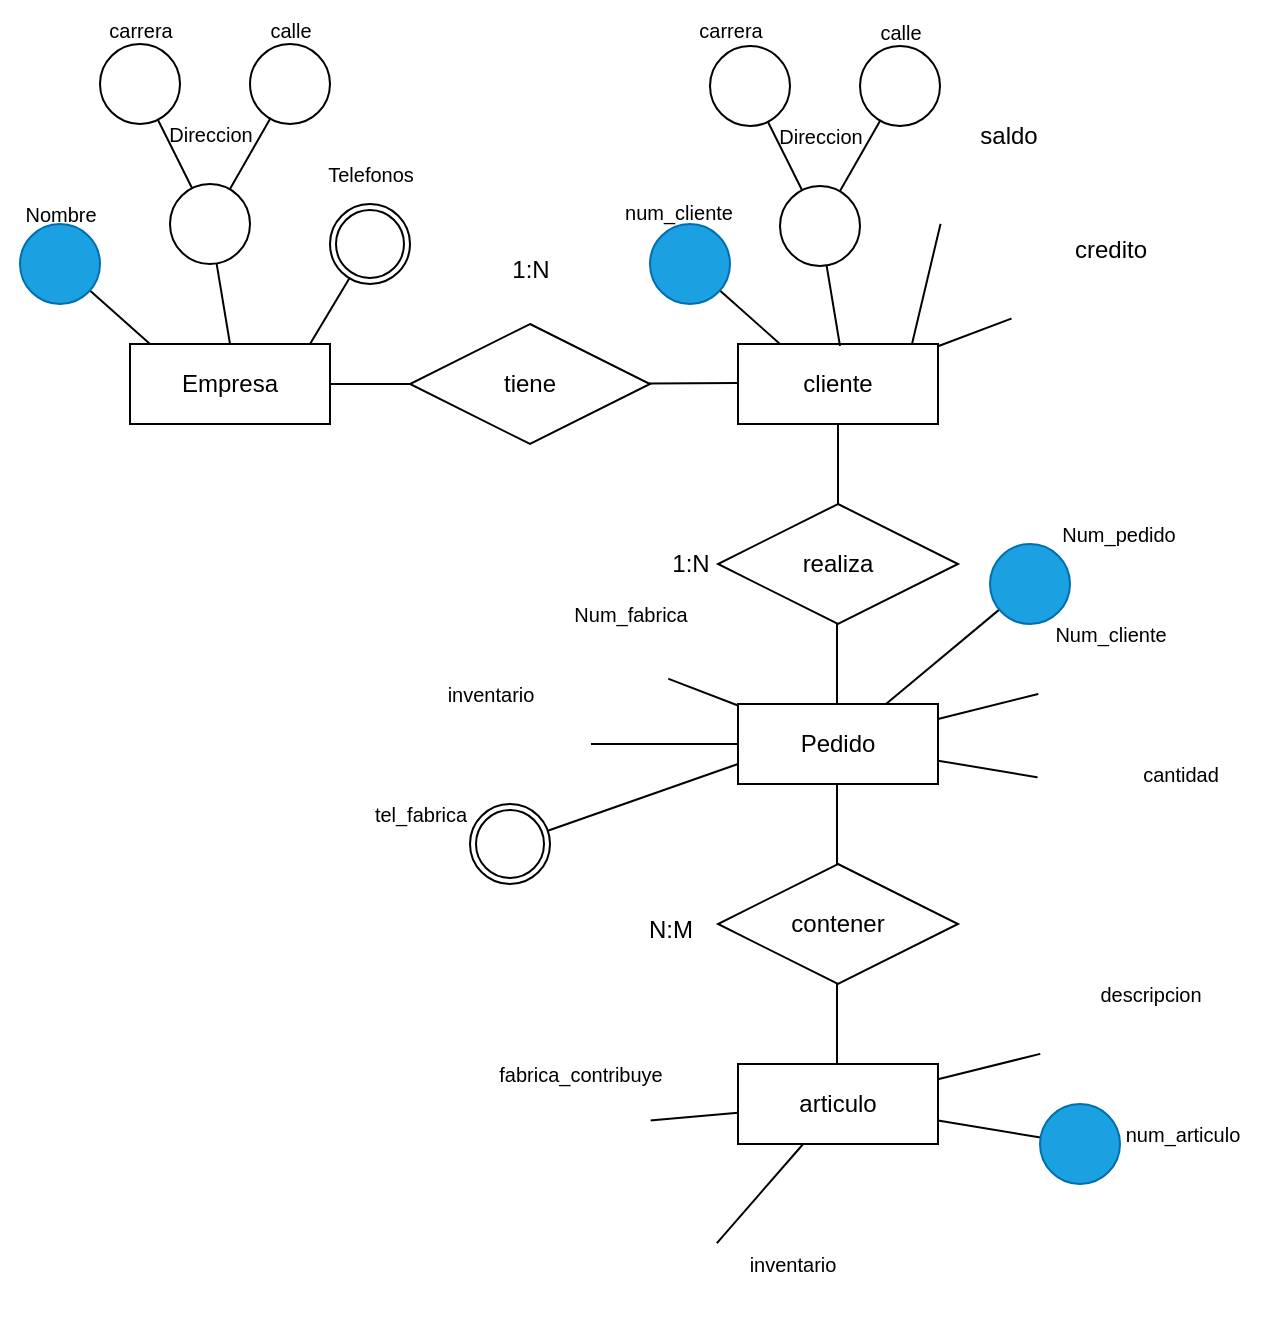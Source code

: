 <mxfile version="21.5.1" type="device" pages="2">
  <diagram name="Modeloentidadrelacion" id="Zf8qifokXDySPh0UOyfE">
    <mxGraphModel dx="1418" dy="828" grid="1" gridSize="10" guides="1" tooltips="1" connect="1" arrows="1" fold="1" page="1" pageScale="1" pageWidth="827" pageHeight="1169" math="0" shadow="0">
      <root>
        <mxCell id="0" />
        <mxCell id="1" parent="0" />
        <mxCell id="eg8bI_X9HRRzByWIO8MQ-1" value="Empresa" style="whiteSpace=wrap;html=1;align=center;" parent="1" vertex="1">
          <mxGeometry x="110" y="470" width="100" height="40" as="geometry" />
        </mxCell>
        <mxCell id="eg8bI_X9HRRzByWIO8MQ-2" value="articulo" style="whiteSpace=wrap;html=1;align=center;" parent="1" vertex="1">
          <mxGeometry x="414" y="830" width="100" height="40" as="geometry" />
        </mxCell>
        <mxCell id="eg8bI_X9HRRzByWIO8MQ-3" value="cliente" style="whiteSpace=wrap;html=1;align=center;" parent="1" vertex="1">
          <mxGeometry x="414" y="470" width="100" height="40" as="geometry" />
        </mxCell>
        <mxCell id="eg8bI_X9HRRzByWIO8MQ-4" value="Pedido" style="whiteSpace=wrap;html=1;align=center;" parent="1" vertex="1">
          <mxGeometry x="414" y="650" width="100" height="40" as="geometry" />
        </mxCell>
        <mxCell id="eg8bI_X9HRRzByWIO8MQ-6" value="" style="endArrow=none;html=1;rounded=0;" parent="1" target="eg8bI_X9HRRzByWIO8MQ-7" edge="1">
          <mxGeometry width="50" height="50" relative="1" as="geometry">
            <mxPoint x="120" y="470" as="sourcePoint" />
            <mxPoint x="110" y="440" as="targetPoint" />
          </mxGeometry>
        </mxCell>
        <mxCell id="eg8bI_X9HRRzByWIO8MQ-7" value="" style="ellipse;whiteSpace=wrap;html=1;align=center;fillColor=#1ba1e2;fontColor=#ffffff;strokeColor=#006EAF;" parent="1" vertex="1">
          <mxGeometry x="55" y="410" width="40" height="40" as="geometry" />
        </mxCell>
        <mxCell id="eg8bI_X9HRRzByWIO8MQ-8" value="" style="ellipse;whiteSpace=wrap;html=1;align=center;" parent="1" vertex="1">
          <mxGeometry x="130" y="390" width="40" height="40" as="geometry" />
        </mxCell>
        <mxCell id="eg8bI_X9HRRzByWIO8MQ-9" value="" style="endArrow=none;html=1;rounded=0;exitX=0.5;exitY=0;exitDx=0;exitDy=0;" parent="1" source="eg8bI_X9HRRzByWIO8MQ-1" target="eg8bI_X9HRRzByWIO8MQ-8" edge="1">
          <mxGeometry width="50" height="50" relative="1" as="geometry">
            <mxPoint x="156.5" y="451" as="sourcePoint" />
            <mxPoint x="143.5" y="420" as="targetPoint" />
          </mxGeometry>
        </mxCell>
        <mxCell id="eg8bI_X9HRRzByWIO8MQ-10" value="" style="endArrow=none;html=1;rounded=0;" parent="1" target="eg8bI_X9HRRzByWIO8MQ-22" edge="1">
          <mxGeometry width="50" height="50" relative="1" as="geometry">
            <mxPoint x="200" y="470" as="sourcePoint" />
            <mxPoint x="227.015" y="438.211" as="targetPoint" />
          </mxGeometry>
        </mxCell>
        <mxCell id="eg8bI_X9HRRzByWIO8MQ-12" value="&lt;font style=&quot;font-size: 10px;&quot;&gt;Nombre&lt;/font&gt;" style="text;html=1;align=center;verticalAlign=middle;resizable=0;points=[];autosize=1;strokeColor=none;fillColor=none;" parent="1" vertex="1">
          <mxGeometry x="45" y="390" width="60" height="30" as="geometry" />
        </mxCell>
        <mxCell id="eg8bI_X9HRRzByWIO8MQ-13" value="&lt;font style=&quot;font-size: 10px;&quot;&gt;Direccion&lt;/font&gt;" style="text;html=1;align=center;verticalAlign=middle;resizable=0;points=[];autosize=1;strokeColor=none;fillColor=none;" parent="1" vertex="1">
          <mxGeometry x="115" y="350" width="70" height="30" as="geometry" />
        </mxCell>
        <mxCell id="eg8bI_X9HRRzByWIO8MQ-14" value="" style="endArrow=none;html=1;rounded=0;" parent="1" source="eg8bI_X9HRRzByWIO8MQ-8" target="eg8bI_X9HRRzByWIO8MQ-15" edge="1">
          <mxGeometry width="50" height="50" relative="1" as="geometry">
            <mxPoint x="130" y="400" as="sourcePoint" />
            <mxPoint x="120" y="370" as="targetPoint" />
          </mxGeometry>
        </mxCell>
        <mxCell id="eg8bI_X9HRRzByWIO8MQ-15" value="" style="ellipse;whiteSpace=wrap;html=1;align=center;" parent="1" vertex="1">
          <mxGeometry x="95" y="320" width="40" height="40" as="geometry" />
        </mxCell>
        <mxCell id="eg8bI_X9HRRzByWIO8MQ-16" value="" style="endArrow=none;html=1;rounded=0;" parent="1" source="eg8bI_X9HRRzByWIO8MQ-8" target="eg8bI_X9HRRzByWIO8MQ-17" edge="1">
          <mxGeometry width="50" height="50" relative="1" as="geometry">
            <mxPoint x="160" y="400" as="sourcePoint" />
            <mxPoint x="150" y="370" as="targetPoint" />
          </mxGeometry>
        </mxCell>
        <mxCell id="eg8bI_X9HRRzByWIO8MQ-17" value="" style="ellipse;whiteSpace=wrap;html=1;align=center;" parent="1" vertex="1">
          <mxGeometry x="170" y="320" width="40" height="40" as="geometry" />
        </mxCell>
        <mxCell id="eg8bI_X9HRRzByWIO8MQ-20" value="&lt;font style=&quot;font-size: 10px;&quot;&gt;carrera&lt;/font&gt;" style="text;html=1;align=center;verticalAlign=middle;resizable=0;points=[];autosize=1;strokeColor=none;fillColor=none;" parent="1" vertex="1">
          <mxGeometry x="85" y="298" width="60" height="30" as="geometry" />
        </mxCell>
        <mxCell id="eg8bI_X9HRRzByWIO8MQ-21" value="&lt;font style=&quot;font-size: 10px;&quot;&gt;calle&lt;/font&gt;" style="text;html=1;align=center;verticalAlign=middle;resizable=0;points=[];autosize=1;strokeColor=none;fillColor=none;" parent="1" vertex="1">
          <mxGeometry x="170" y="298" width="40" height="30" as="geometry" />
        </mxCell>
        <mxCell id="eg8bI_X9HRRzByWIO8MQ-22" value="" style="ellipse;shape=doubleEllipse;margin=3;whiteSpace=wrap;html=1;align=center;" parent="1" vertex="1">
          <mxGeometry x="210" y="400" width="40" height="40" as="geometry" />
        </mxCell>
        <mxCell id="eg8bI_X9HRRzByWIO8MQ-23" value="&lt;font style=&quot;font-size: 10px;&quot;&gt;Telefonos&lt;/font&gt;" style="text;html=1;align=center;verticalAlign=middle;resizable=0;points=[];autosize=1;strokeColor=none;fillColor=none;" parent="1" vertex="1">
          <mxGeometry x="195" y="370" width="70" height="30" as="geometry" />
        </mxCell>
        <mxCell id="eg8bI_X9HRRzByWIO8MQ-25" value="tiene" style="shape=rhombus;perimeter=rhombusPerimeter;whiteSpace=wrap;html=1;align=center;" parent="1" vertex="1">
          <mxGeometry x="250" y="460" width="120" height="60" as="geometry" />
        </mxCell>
        <mxCell id="eg8bI_X9HRRzByWIO8MQ-27" value="realiza" style="shape=rhombus;perimeter=rhombusPerimeter;whiteSpace=wrap;html=1;align=center;" parent="1" vertex="1">
          <mxGeometry x="404" y="550" width="120" height="60" as="geometry" />
        </mxCell>
        <mxCell id="eg8bI_X9HRRzByWIO8MQ-28" value="contener" style="shape=rhombus;perimeter=rhombusPerimeter;whiteSpace=wrap;html=1;align=center;" parent="1" vertex="1">
          <mxGeometry x="404" y="730" width="120" height="60" as="geometry" />
        </mxCell>
        <mxCell id="eg8bI_X9HRRzByWIO8MQ-32" value="" style="endArrow=none;html=1;rounded=0;" parent="1" target="eg8bI_X9HRRzByWIO8MQ-25" edge="1">
          <mxGeometry width="50" height="50" relative="1" as="geometry">
            <mxPoint x="210" y="490" as="sourcePoint" />
            <mxPoint x="260" y="440" as="targetPoint" />
          </mxGeometry>
        </mxCell>
        <mxCell id="eg8bI_X9HRRzByWIO8MQ-33" value="" style="endArrow=none;html=1;rounded=0;" parent="1" source="eg8bI_X9HRRzByWIO8MQ-25" edge="1">
          <mxGeometry width="50" height="50" relative="1" as="geometry">
            <mxPoint x="374" y="489.5" as="sourcePoint" />
            <mxPoint x="414" y="489.5" as="targetPoint" />
          </mxGeometry>
        </mxCell>
        <mxCell id="eg8bI_X9HRRzByWIO8MQ-34" value="" style="endArrow=none;html=1;rounded=0;" parent="1" source="eg8bI_X9HRRzByWIO8MQ-3" target="eg8bI_X9HRRzByWIO8MQ-27" edge="1">
          <mxGeometry width="50" height="50" relative="1" as="geometry">
            <mxPoint x="430" y="530" as="sourcePoint" />
            <mxPoint x="470" y="530" as="targetPoint" />
          </mxGeometry>
        </mxCell>
        <mxCell id="eg8bI_X9HRRzByWIO8MQ-35" value="" style="endArrow=none;html=1;rounded=0;" parent="1" edge="1">
          <mxGeometry width="50" height="50" relative="1" as="geometry">
            <mxPoint x="463.5" y="610" as="sourcePoint" />
            <mxPoint x="463.5" y="650" as="targetPoint" />
          </mxGeometry>
        </mxCell>
        <mxCell id="eg8bI_X9HRRzByWIO8MQ-36" value="" style="endArrow=none;html=1;rounded=0;" parent="1" edge="1">
          <mxGeometry width="50" height="50" relative="1" as="geometry">
            <mxPoint x="463.5" y="690" as="sourcePoint" />
            <mxPoint x="463.5" y="730" as="targetPoint" />
          </mxGeometry>
        </mxCell>
        <mxCell id="eg8bI_X9HRRzByWIO8MQ-37" value="" style="endArrow=none;html=1;rounded=0;" parent="1" edge="1">
          <mxGeometry width="50" height="50" relative="1" as="geometry">
            <mxPoint x="463.5" y="790" as="sourcePoint" />
            <mxPoint x="463.5" y="830" as="targetPoint" />
          </mxGeometry>
        </mxCell>
        <mxCell id="eg8bI_X9HRRzByWIO8MQ-38" value="" style="endArrow=none;html=1;rounded=0;" parent="1" target="eg8bI_X9HRRzByWIO8MQ-39" edge="1">
          <mxGeometry width="50" height="50" relative="1" as="geometry">
            <mxPoint x="435" y="470" as="sourcePoint" />
            <mxPoint x="425" y="440" as="targetPoint" />
          </mxGeometry>
        </mxCell>
        <mxCell id="eg8bI_X9HRRzByWIO8MQ-39" value="" style="ellipse;whiteSpace=wrap;html=1;align=center;fillColor=#1ba1e2;fontColor=#ffffff;strokeColor=#006EAF;" parent="1" vertex="1">
          <mxGeometry x="370" y="410" width="40" height="40" as="geometry" />
        </mxCell>
        <mxCell id="eg8bI_X9HRRzByWIO8MQ-47" value="" style="endArrow=none;html=1;rounded=0;" parent="1" target="eg8bI_X9HRRzByWIO8MQ-48" edge="1">
          <mxGeometry width="50" height="50" relative="1" as="geometry">
            <mxPoint x="501" y="470" as="sourcePoint" />
            <mxPoint x="491" y="440" as="targetPoint" />
          </mxGeometry>
        </mxCell>
        <mxCell id="eg8bI_X9HRRzByWIO8MQ-48" value="" style="ellipse;whiteSpace=wrap;html=1;align=center;fillColor=none;fontColor=#ffffff;strokeColor=#FFFFFF;" parent="1" vertex="1">
          <mxGeometry x="500" y="370" width="40" height="40" as="geometry" />
        </mxCell>
        <mxCell id="eg8bI_X9HRRzByWIO8MQ-49" value="&lt;font style=&quot;font-size: 10px;&quot;&gt;num_cliente&lt;/font&gt;" style="text;html=1;align=center;verticalAlign=middle;resizable=0;points=[];autosize=1;strokeColor=none;fillColor=none;" parent="1" vertex="1">
          <mxGeometry x="344" y="389" width="80" height="30" as="geometry" />
        </mxCell>
        <mxCell id="eg8bI_X9HRRzByWIO8MQ-53" value="" style="ellipse;whiteSpace=wrap;html=1;align=center;" parent="1" vertex="1">
          <mxGeometry x="435" y="391" width="40" height="40" as="geometry" />
        </mxCell>
        <mxCell id="eg8bI_X9HRRzByWIO8MQ-54" value="" style="endArrow=none;html=1;rounded=0;exitX=0.5;exitY=0;exitDx=0;exitDy=0;" parent="1" target="eg8bI_X9HRRzByWIO8MQ-53" edge="1">
          <mxGeometry width="50" height="50" relative="1" as="geometry">
            <mxPoint x="465" y="471" as="sourcePoint" />
            <mxPoint x="448.5" y="421" as="targetPoint" />
          </mxGeometry>
        </mxCell>
        <mxCell id="eg8bI_X9HRRzByWIO8MQ-55" value="&lt;font style=&quot;font-size: 10px;&quot;&gt;Direccion&lt;/font&gt;" style="text;html=1;align=center;verticalAlign=middle;resizable=0;points=[];autosize=1;strokeColor=none;fillColor=none;" parent="1" vertex="1">
          <mxGeometry x="420" y="351" width="70" height="30" as="geometry" />
        </mxCell>
        <mxCell id="eg8bI_X9HRRzByWIO8MQ-56" value="" style="endArrow=none;html=1;rounded=0;" parent="1" source="eg8bI_X9HRRzByWIO8MQ-53" target="eg8bI_X9HRRzByWIO8MQ-57" edge="1">
          <mxGeometry width="50" height="50" relative="1" as="geometry">
            <mxPoint x="435" y="401" as="sourcePoint" />
            <mxPoint x="425" y="371" as="targetPoint" />
          </mxGeometry>
        </mxCell>
        <mxCell id="eg8bI_X9HRRzByWIO8MQ-57" value="" style="ellipse;whiteSpace=wrap;html=1;align=center;" parent="1" vertex="1">
          <mxGeometry x="400" y="321" width="40" height="40" as="geometry" />
        </mxCell>
        <mxCell id="eg8bI_X9HRRzByWIO8MQ-58" value="" style="endArrow=none;html=1;rounded=0;" parent="1" source="eg8bI_X9HRRzByWIO8MQ-53" target="eg8bI_X9HRRzByWIO8MQ-59" edge="1">
          <mxGeometry width="50" height="50" relative="1" as="geometry">
            <mxPoint x="465" y="401" as="sourcePoint" />
            <mxPoint x="455" y="371" as="targetPoint" />
          </mxGeometry>
        </mxCell>
        <mxCell id="eg8bI_X9HRRzByWIO8MQ-59" value="" style="ellipse;whiteSpace=wrap;html=1;align=center;" parent="1" vertex="1">
          <mxGeometry x="475" y="321" width="40" height="40" as="geometry" />
        </mxCell>
        <mxCell id="eg8bI_X9HRRzByWIO8MQ-60" value="&lt;font style=&quot;font-size: 10px;&quot;&gt;calle&lt;/font&gt;" style="text;html=1;align=center;verticalAlign=middle;resizable=0;points=[];autosize=1;strokeColor=none;fillColor=none;" parent="1" vertex="1">
          <mxGeometry x="475" y="299" width="40" height="30" as="geometry" />
        </mxCell>
        <mxCell id="eg8bI_X9HRRzByWIO8MQ-61" value="&lt;font style=&quot;font-size: 10px;&quot;&gt;carrera&lt;/font&gt;" style="text;html=1;align=center;verticalAlign=middle;resizable=0;points=[];autosize=1;strokeColor=none;fillColor=none;" parent="1" vertex="1">
          <mxGeometry x="380" y="298" width="60" height="30" as="geometry" />
        </mxCell>
        <mxCell id="eg8bI_X9HRRzByWIO8MQ-62" value="saldo" style="text;html=1;align=center;verticalAlign=middle;resizable=0;points=[];autosize=1;strokeColor=none;fillColor=none;" parent="1" vertex="1">
          <mxGeometry x="524" y="351" width="50" height="30" as="geometry" />
        </mxCell>
        <mxCell id="eg8bI_X9HRRzByWIO8MQ-63" value="" style="endArrow=none;html=1;rounded=0;" parent="1" source="eg8bI_X9HRRzByWIO8MQ-3" target="eg8bI_X9HRRzByWIO8MQ-64" edge="1">
          <mxGeometry width="50" height="50" relative="1" as="geometry">
            <mxPoint x="511" y="480" as="sourcePoint" />
            <mxPoint x="501" y="450" as="targetPoint" />
          </mxGeometry>
        </mxCell>
        <mxCell id="eg8bI_X9HRRzByWIO8MQ-64" value="" style="ellipse;whiteSpace=wrap;html=1;align=center;fillColor=none;fontColor=#ffffff;strokeColor=#FFFFFF;" parent="1" vertex="1">
          <mxGeometry x="550" y="430" width="40" height="40" as="geometry" />
        </mxCell>
        <mxCell id="eg8bI_X9HRRzByWIO8MQ-65" value="credito" style="text;html=1;align=center;verticalAlign=middle;resizable=0;points=[];autosize=1;strokeColor=none;fillColor=none;" parent="1" vertex="1">
          <mxGeometry x="570" y="408" width="60" height="30" as="geometry" />
        </mxCell>
        <mxCell id="eg8bI_X9HRRzByWIO8MQ-66" value="" style="endArrow=none;html=1;rounded=0;" parent="1" source="eg8bI_X9HRRzByWIO8MQ-4" target="eg8bI_X9HRRzByWIO8MQ-67" edge="1">
          <mxGeometry width="50" height="50" relative="1" as="geometry">
            <mxPoint x="514" y="661" as="sourcePoint" />
            <mxPoint x="528" y="600" as="targetPoint" />
          </mxGeometry>
        </mxCell>
        <mxCell id="eg8bI_X9HRRzByWIO8MQ-67" value="" style="ellipse;whiteSpace=wrap;html=1;align=center;fillColor=none;fontColor=#ffffff;strokeColor=#FFFFFF;" parent="1" vertex="1">
          <mxGeometry x="564" y="620" width="40" height="40" as="geometry" />
        </mxCell>
        <mxCell id="eg8bI_X9HRRzByWIO8MQ-68" value="&lt;font style=&quot;font-size: 10px;&quot;&gt;Num_cliente&lt;/font&gt;" style="text;html=1;align=center;verticalAlign=middle;resizable=0;points=[];autosize=1;strokeColor=none;fillColor=none;" parent="1" vertex="1">
          <mxGeometry x="560" y="600" width="80" height="30" as="geometry" />
        </mxCell>
        <mxCell id="eg8bI_X9HRRzByWIO8MQ-69" value="" style="endArrow=none;html=1;rounded=0;" parent="1" source="eg8bI_X9HRRzByWIO8MQ-4" target="eg8bI_X9HRRzByWIO8MQ-70" edge="1">
          <mxGeometry width="50" height="50" relative="1" as="geometry">
            <mxPoint x="514" y="681" as="sourcePoint" />
            <mxPoint x="528" y="620" as="targetPoint" />
          </mxGeometry>
        </mxCell>
        <mxCell id="eg8bI_X9HRRzByWIO8MQ-70" value="" style="ellipse;whiteSpace=wrap;html=1;align=center;fillColor=none;fontColor=#ffffff;strokeColor=#FFFFFF;" parent="1" vertex="1">
          <mxGeometry x="564" y="670" width="40" height="40" as="geometry" />
        </mxCell>
        <mxCell id="eg8bI_X9HRRzByWIO8MQ-72" value="&lt;font style=&quot;font-size: 10px;&quot;&gt;cantidad&lt;/font&gt;" style="text;html=1;align=center;verticalAlign=middle;resizable=0;points=[];autosize=1;strokeColor=none;fillColor=none;" parent="1" vertex="1">
          <mxGeometry x="605" y="670" width="60" height="30" as="geometry" />
        </mxCell>
        <mxCell id="eg8bI_X9HRRzByWIO8MQ-73" value="" style="endArrow=none;html=1;rounded=0;" parent="1" source="eg8bI_X9HRRzByWIO8MQ-4" target="eg8bI_X9HRRzByWIO8MQ-74" edge="1">
          <mxGeometry width="50" height="50" relative="1" as="geometry">
            <mxPoint x="414" y="650.001" as="sourcePoint" />
            <mxPoint x="278" y="584.77" as="targetPoint" />
          </mxGeometry>
        </mxCell>
        <mxCell id="eg8bI_X9HRRzByWIO8MQ-74" value="" style="ellipse;whiteSpace=wrap;html=1;align=center;fillColor=none;fontColor=#ffffff;strokeColor=#FFFFFF;" parent="1" vertex="1">
          <mxGeometry x="340" y="610" width="40" height="40" as="geometry" />
        </mxCell>
        <mxCell id="eg8bI_X9HRRzByWIO8MQ-75" value="&lt;font style=&quot;font-size: 10px;&quot;&gt;Num_fabrica&lt;/font&gt;" style="text;html=1;align=center;verticalAlign=middle;resizable=0;points=[];autosize=1;strokeColor=none;fillColor=none;" parent="1" vertex="1">
          <mxGeometry x="320" y="590" width="80" height="30" as="geometry" />
        </mxCell>
        <mxCell id="eg8bI_X9HRRzByWIO8MQ-76" value="" style="endArrow=none;html=1;rounded=0;" parent="1" source="eg8bI_X9HRRzByWIO8MQ-4" target="eg8bI_X9HRRzByWIO8MQ-77" edge="1">
          <mxGeometry width="50" height="50" relative="1" as="geometry">
            <mxPoint x="410" y="670" as="sourcePoint" />
            <mxPoint x="184" y="640.5" as="targetPoint" />
          </mxGeometry>
        </mxCell>
        <mxCell id="eg8bI_X9HRRzByWIO8MQ-77" value="" style="ellipse;whiteSpace=wrap;html=1;align=center;fillColor=none;fontColor=#ffffff;strokeColor=#FFFFFF;" parent="1" vertex="1">
          <mxGeometry x="300" y="650" width="40" height="40" as="geometry" />
        </mxCell>
        <mxCell id="eg8bI_X9HRRzByWIO8MQ-78" value="&lt;font style=&quot;font-size: 10px;&quot;&gt;inventario&lt;/font&gt;" style="text;html=1;align=center;verticalAlign=middle;resizable=0;points=[];autosize=1;strokeColor=none;fillColor=none;" parent="1" vertex="1">
          <mxGeometry x="255" y="630" width="70" height="30" as="geometry" />
        </mxCell>
        <mxCell id="eg8bI_X9HRRzByWIO8MQ-79" value="" style="endArrow=none;html=1;rounded=0;exitX=0;exitY=0.75;exitDx=0;exitDy=0;" parent="1" source="eg8bI_X9HRRzByWIO8MQ-4" target="eg8bI_X9HRRzByWIO8MQ-85" edge="1">
          <mxGeometry width="50" height="50" relative="1" as="geometry">
            <mxPoint x="234" y="773" as="sourcePoint" />
            <mxPoint x="318.872" y="713.378" as="targetPoint" />
          </mxGeometry>
        </mxCell>
        <mxCell id="eg8bI_X9HRRzByWIO8MQ-81" value="&lt;font style=&quot;font-size: 10px;&quot;&gt;tel_fabrica&lt;/font&gt;" style="text;html=1;align=center;verticalAlign=middle;resizable=0;points=[];autosize=1;strokeColor=none;fillColor=none;" parent="1" vertex="1">
          <mxGeometry x="220" y="690" width="70" height="30" as="geometry" />
        </mxCell>
        <mxCell id="eg8bI_X9HRRzByWIO8MQ-82" value="" style="endArrow=none;html=1;rounded=0;" parent="1" source="eg8bI_X9HRRzByWIO8MQ-4" target="eg8bI_X9HRRzByWIO8MQ-83" edge="1">
          <mxGeometry width="50" height="50" relative="1" as="geometry">
            <mxPoint x="490" y="650" as="sourcePoint" />
            <mxPoint x="504" y="589" as="targetPoint" />
          </mxGeometry>
        </mxCell>
        <mxCell id="eg8bI_X9HRRzByWIO8MQ-83" value="" style="ellipse;whiteSpace=wrap;html=1;align=center;fillColor=#1ba1e2;fontColor=#ffffff;strokeColor=#006EAF;" parent="1" vertex="1">
          <mxGeometry x="540" y="570" width="40" height="40" as="geometry" />
        </mxCell>
        <mxCell id="eg8bI_X9HRRzByWIO8MQ-84" value="&lt;font style=&quot;font-size: 10px;&quot;&gt;Num_pedido&lt;/font&gt;" style="text;html=1;align=center;verticalAlign=middle;resizable=0;points=[];autosize=1;strokeColor=none;fillColor=none;" parent="1" vertex="1">
          <mxGeometry x="564" y="550" width="80" height="30" as="geometry" />
        </mxCell>
        <mxCell id="eg8bI_X9HRRzByWIO8MQ-85" value="" style="ellipse;shape=doubleEllipse;margin=3;whiteSpace=wrap;html=1;align=center;" parent="1" vertex="1">
          <mxGeometry x="280" y="700" width="40" height="40" as="geometry" />
        </mxCell>
        <mxCell id="eg8bI_X9HRRzByWIO8MQ-87" value="1:N" style="text;html=1;align=center;verticalAlign=middle;resizable=0;points=[];autosize=1;strokeColor=none;fillColor=none;" parent="1" vertex="1">
          <mxGeometry x="370" y="565" width="40" height="30" as="geometry" />
        </mxCell>
        <mxCell id="eg8bI_X9HRRzByWIO8MQ-88" value="" style="endArrow=none;html=1;rounded=0;" parent="1" source="eg8bI_X9HRRzByWIO8MQ-2" target="eg8bI_X9HRRzByWIO8MQ-89" edge="1">
          <mxGeometry width="50" height="50" relative="1" as="geometry">
            <mxPoint x="510" y="840" as="sourcePoint" />
            <mxPoint x="538" y="780" as="targetPoint" />
          </mxGeometry>
        </mxCell>
        <mxCell id="eg8bI_X9HRRzByWIO8MQ-89" value="" style="ellipse;whiteSpace=wrap;html=1;align=center;fillColor=none;fontColor=#ffffff;strokeColor=#FFFFFF;" parent="1" vertex="1">
          <mxGeometry x="565" y="800" width="40" height="40" as="geometry" />
        </mxCell>
        <mxCell id="eg8bI_X9HRRzByWIO8MQ-90" value="&lt;font style=&quot;font-size: 10px;&quot;&gt;descripcion&lt;/font&gt;" style="text;html=1;align=center;verticalAlign=middle;resizable=0;points=[];autosize=1;strokeColor=none;fillColor=none;" parent="1" vertex="1">
          <mxGeometry x="585" y="780" width="70" height="30" as="geometry" />
        </mxCell>
        <mxCell id="eg8bI_X9HRRzByWIO8MQ-91" value="" style="endArrow=none;html=1;rounded=0;" parent="1" source="eg8bI_X9HRRzByWIO8MQ-2" target="eg8bI_X9HRRzByWIO8MQ-92" edge="1">
          <mxGeometry width="50" height="50" relative="1" as="geometry">
            <mxPoint x="515" y="858" as="sourcePoint" />
            <mxPoint x="529" y="800" as="targetPoint" />
          </mxGeometry>
        </mxCell>
        <mxCell id="eg8bI_X9HRRzByWIO8MQ-92" value="" style="ellipse;whiteSpace=wrap;html=1;align=center;fillColor=#1ba1e2;fontColor=#ffffff;strokeColor=#006EAF;" parent="1" vertex="1">
          <mxGeometry x="565" y="850" width="40" height="40" as="geometry" />
        </mxCell>
        <mxCell id="eg8bI_X9HRRzByWIO8MQ-93" value="&lt;font style=&quot;font-size: 10px;&quot;&gt;num_articulo&lt;/font&gt;" style="text;html=1;align=center;verticalAlign=middle;resizable=0;points=[];autosize=1;strokeColor=none;fillColor=none;" parent="1" vertex="1">
          <mxGeometry x="596" y="850" width="80" height="30" as="geometry" />
        </mxCell>
        <mxCell id="eg8bI_X9HRRzByWIO8MQ-97" value="" style="endArrow=none;html=1;rounded=0;" parent="1" source="eg8bI_X9HRRzByWIO8MQ-2" target="eg8bI_X9HRRzByWIO8MQ-98" edge="1">
          <mxGeometry width="50" height="50" relative="1" as="geometry">
            <mxPoint x="320" y="923" as="sourcePoint" />
            <mxPoint x="334" y="865" as="targetPoint" />
          </mxGeometry>
        </mxCell>
        <mxCell id="eg8bI_X9HRRzByWIO8MQ-98" value="" style="ellipse;whiteSpace=wrap;html=1;align=center;fillColor=none;fontColor=#ffffff;strokeColor=#FFFFFF;" parent="1" vertex="1">
          <mxGeometry x="370" y="915" width="40" height="40" as="geometry" />
        </mxCell>
        <mxCell id="eg8bI_X9HRRzByWIO8MQ-99" value="&lt;font style=&quot;font-size: 10px;&quot;&gt;inventario&lt;/font&gt;" style="text;html=1;align=center;verticalAlign=middle;resizable=0;points=[];autosize=1;strokeColor=none;fillColor=none;" parent="1" vertex="1">
          <mxGeometry x="406" y="915" width="70" height="30" as="geometry" />
        </mxCell>
        <mxCell id="eg8bI_X9HRRzByWIO8MQ-100" value="" style="endArrow=none;html=1;rounded=0;" parent="1" source="eg8bI_X9HRRzByWIO8MQ-2" target="eg8bI_X9HRRzByWIO8MQ-101" edge="1">
          <mxGeometry width="50" height="50" relative="1" as="geometry">
            <mxPoint x="404" y="844.423" as="sourcePoint" />
            <mxPoint x="299" y="790" as="targetPoint" />
          </mxGeometry>
        </mxCell>
        <mxCell id="eg8bI_X9HRRzByWIO8MQ-101" value="" style="ellipse;whiteSpace=wrap;html=1;align=center;fillColor=none;fontColor=#ffffff;strokeColor=#FFFFFF;" parent="1" vertex="1">
          <mxGeometry x="330" y="840" width="40" height="40" as="geometry" />
        </mxCell>
        <mxCell id="eg8bI_X9HRRzByWIO8MQ-104" value="&lt;font style=&quot;font-size: 10px;&quot;&gt;fabrica_contribuye&lt;/font&gt;" style="text;html=1;align=center;verticalAlign=middle;resizable=0;points=[];autosize=1;strokeColor=none;fillColor=none;" parent="1" vertex="1">
          <mxGeometry x="280" y="820" width="110" height="30" as="geometry" />
        </mxCell>
        <mxCell id="eg8bI_X9HRRzByWIO8MQ-105" value="N:M" style="text;html=1;align=center;verticalAlign=middle;resizable=0;points=[];autosize=1;strokeColor=none;fillColor=none;" parent="1" vertex="1">
          <mxGeometry x="355" y="748" width="50" height="30" as="geometry" />
        </mxCell>
        <mxCell id="42KyBAmv7R5MfmvzOJ_c-1" value="1:N" style="text;html=1;align=center;verticalAlign=middle;resizable=0;points=[];autosize=1;strokeColor=none;fillColor=none;" parent="1" vertex="1">
          <mxGeometry x="290" y="418" width="40" height="30" as="geometry" />
        </mxCell>
      </root>
    </mxGraphModel>
  </diagram>
  <diagram id="RXVco3kFzV4H1sBBukCs" name="Modelorelacional">
    <mxGraphModel dx="1434" dy="844" grid="1" gridSize="10" guides="1" tooltips="1" connect="1" arrows="1" fold="1" page="1" pageScale="1" pageWidth="827" pageHeight="1169" math="0" shadow="0">
      <root>
        <mxCell id="0" />
        <mxCell id="1" parent="0" />
        <mxCell id="3NZdPgbv0ageI2mJ58jp-3" value="Empresa" style="shape=table;startSize=30;container=1;collapsible=1;childLayout=tableLayout;fixedRows=1;rowLines=0;fontStyle=1;align=center;resizeLast=1;html=1;" vertex="1" parent="1">
          <mxGeometry x="10" y="220" width="180" height="150" as="geometry" />
        </mxCell>
        <mxCell id="3NZdPgbv0ageI2mJ58jp-4" value="" style="shape=tableRow;horizontal=0;startSize=0;swimlaneHead=0;swimlaneBody=0;fillColor=none;collapsible=0;dropTarget=0;points=[[0,0.5],[1,0.5]];portConstraint=eastwest;top=0;left=0;right=0;bottom=1;" vertex="1" parent="3NZdPgbv0ageI2mJ58jp-3">
          <mxGeometry y="30" width="180" height="30" as="geometry" />
        </mxCell>
        <mxCell id="3NZdPgbv0ageI2mJ58jp-5" value="PK" style="shape=partialRectangle;connectable=0;fillColor=none;top=0;left=0;bottom=0;right=0;fontStyle=1;overflow=hidden;whiteSpace=wrap;html=1;" vertex="1" parent="3NZdPgbv0ageI2mJ58jp-4">
          <mxGeometry width="30" height="30" as="geometry">
            <mxRectangle width="30" height="30" as="alternateBounds" />
          </mxGeometry>
        </mxCell>
        <mxCell id="3NZdPgbv0ageI2mJ58jp-6" value="Nombre" style="shape=partialRectangle;connectable=0;fillColor=none;top=0;left=0;bottom=0;right=0;align=left;spacingLeft=6;fontStyle=5;overflow=hidden;whiteSpace=wrap;html=1;" vertex="1" parent="3NZdPgbv0ageI2mJ58jp-4">
          <mxGeometry x="30" width="150" height="30" as="geometry">
            <mxRectangle width="150" height="30" as="alternateBounds" />
          </mxGeometry>
        </mxCell>
        <mxCell id="3NZdPgbv0ageI2mJ58jp-7" value="" style="shape=tableRow;horizontal=0;startSize=0;swimlaneHead=0;swimlaneBody=0;fillColor=none;collapsible=0;dropTarget=0;points=[[0,0.5],[1,0.5]];portConstraint=eastwest;top=0;left=0;right=0;bottom=0;" vertex="1" parent="3NZdPgbv0ageI2mJ58jp-3">
          <mxGeometry y="60" width="180" height="30" as="geometry" />
        </mxCell>
        <mxCell id="3NZdPgbv0ageI2mJ58jp-8" value="" style="shape=partialRectangle;connectable=0;fillColor=none;top=0;left=0;bottom=0;right=0;editable=1;overflow=hidden;whiteSpace=wrap;html=1;" vertex="1" parent="3NZdPgbv0ageI2mJ58jp-7">
          <mxGeometry width="30" height="30" as="geometry">
            <mxRectangle width="30" height="30" as="alternateBounds" />
          </mxGeometry>
        </mxCell>
        <mxCell id="3NZdPgbv0ageI2mJ58jp-9" value="Direccion_carrera" style="shape=partialRectangle;connectable=0;fillColor=none;top=0;left=0;bottom=0;right=0;align=left;spacingLeft=6;overflow=hidden;whiteSpace=wrap;html=1;" vertex="1" parent="3NZdPgbv0ageI2mJ58jp-7">
          <mxGeometry x="30" width="150" height="30" as="geometry">
            <mxRectangle width="150" height="30" as="alternateBounds" />
          </mxGeometry>
        </mxCell>
        <mxCell id="3NZdPgbv0ageI2mJ58jp-10" value="" style="shape=tableRow;horizontal=0;startSize=0;swimlaneHead=0;swimlaneBody=0;fillColor=none;collapsible=0;dropTarget=0;points=[[0,0.5],[1,0.5]];portConstraint=eastwest;top=0;left=0;right=0;bottom=0;" vertex="1" parent="3NZdPgbv0ageI2mJ58jp-3">
          <mxGeometry y="90" width="180" height="30" as="geometry" />
        </mxCell>
        <mxCell id="3NZdPgbv0ageI2mJ58jp-11" value="" style="shape=partialRectangle;connectable=0;fillColor=none;top=0;left=0;bottom=0;right=0;editable=1;overflow=hidden;whiteSpace=wrap;html=1;" vertex="1" parent="3NZdPgbv0ageI2mJ58jp-10">
          <mxGeometry width="30" height="30" as="geometry">
            <mxRectangle width="30" height="30" as="alternateBounds" />
          </mxGeometry>
        </mxCell>
        <mxCell id="3NZdPgbv0ageI2mJ58jp-12" value="Direccion_calle" style="shape=partialRectangle;connectable=0;fillColor=none;top=0;left=0;bottom=0;right=0;align=left;spacingLeft=6;overflow=hidden;whiteSpace=wrap;html=1;" vertex="1" parent="3NZdPgbv0ageI2mJ58jp-10">
          <mxGeometry x="30" width="150" height="30" as="geometry">
            <mxRectangle width="150" height="30" as="alternateBounds" />
          </mxGeometry>
        </mxCell>
        <mxCell id="3NZdPgbv0ageI2mJ58jp-13" value="" style="shape=tableRow;horizontal=0;startSize=0;swimlaneHead=0;swimlaneBody=0;fillColor=none;collapsible=0;dropTarget=0;points=[[0,0.5],[1,0.5]];portConstraint=eastwest;top=0;left=0;right=0;bottom=0;" vertex="1" parent="3NZdPgbv0ageI2mJ58jp-3">
          <mxGeometry y="120" width="180" height="30" as="geometry" />
        </mxCell>
        <mxCell id="3NZdPgbv0ageI2mJ58jp-14" value="" style="shape=partialRectangle;connectable=0;fillColor=none;top=0;left=0;bottom=0;right=0;editable=1;overflow=hidden;whiteSpace=wrap;html=1;" vertex="1" parent="3NZdPgbv0ageI2mJ58jp-13">
          <mxGeometry width="30" height="30" as="geometry">
            <mxRectangle width="30" height="30" as="alternateBounds" />
          </mxGeometry>
        </mxCell>
        <mxCell id="3NZdPgbv0ageI2mJ58jp-15" value="Telefonos" style="shape=partialRectangle;connectable=0;fillColor=none;top=0;left=0;bottom=0;right=0;align=left;spacingLeft=6;overflow=hidden;whiteSpace=wrap;html=1;" vertex="1" parent="3NZdPgbv0ageI2mJ58jp-13">
          <mxGeometry x="30" width="150" height="30" as="geometry">
            <mxRectangle width="150" height="30" as="alternateBounds" />
          </mxGeometry>
        </mxCell>
        <mxCell id="sOK5DVlPi4los3nxwnBh-1" value="Clientes" style="shape=table;startSize=30;container=1;collapsible=1;childLayout=tableLayout;fixedRows=1;rowLines=0;fontStyle=1;align=center;resizeLast=1;html=1;" vertex="1" parent="1">
          <mxGeometry x="270" y="220" width="180" height="210" as="geometry" />
        </mxCell>
        <mxCell id="sOK5DVlPi4los3nxwnBh-2" value="" style="shape=tableRow;horizontal=0;startSize=0;swimlaneHead=0;swimlaneBody=0;fillColor=none;collapsible=0;dropTarget=0;points=[[0,0.5],[1,0.5]];portConstraint=eastwest;top=0;left=0;right=0;bottom=1;" vertex="1" parent="sOK5DVlPi4los3nxwnBh-1">
          <mxGeometry y="30" width="180" height="30" as="geometry" />
        </mxCell>
        <mxCell id="sOK5DVlPi4los3nxwnBh-3" value="PK" style="shape=partialRectangle;connectable=0;fillColor=none;top=0;left=0;bottom=0;right=0;fontStyle=1;overflow=hidden;whiteSpace=wrap;html=1;" vertex="1" parent="sOK5DVlPi4los3nxwnBh-2">
          <mxGeometry width="30" height="30" as="geometry">
            <mxRectangle width="30" height="30" as="alternateBounds" />
          </mxGeometry>
        </mxCell>
        <mxCell id="sOK5DVlPi4los3nxwnBh-4" value="num_cliente" style="shape=partialRectangle;connectable=0;fillColor=none;top=0;left=0;bottom=0;right=0;align=left;spacingLeft=6;fontStyle=5;overflow=hidden;whiteSpace=wrap;html=1;" vertex="1" parent="sOK5DVlPi4los3nxwnBh-2">
          <mxGeometry x="30" width="150" height="30" as="geometry">
            <mxRectangle width="150" height="30" as="alternateBounds" />
          </mxGeometry>
        </mxCell>
        <mxCell id="sOK5DVlPi4los3nxwnBh-5" value="" style="shape=tableRow;horizontal=0;startSize=0;swimlaneHead=0;swimlaneBody=0;fillColor=none;collapsible=0;dropTarget=0;points=[[0,0.5],[1,0.5]];portConstraint=eastwest;top=0;left=0;right=0;bottom=0;" vertex="1" parent="sOK5DVlPi4los3nxwnBh-1">
          <mxGeometry y="60" width="180" height="30" as="geometry" />
        </mxCell>
        <mxCell id="sOK5DVlPi4los3nxwnBh-6" value="" style="shape=partialRectangle;connectable=0;fillColor=none;top=0;left=0;bottom=0;right=0;editable=1;overflow=hidden;whiteSpace=wrap;html=1;" vertex="1" parent="sOK5DVlPi4los3nxwnBh-5">
          <mxGeometry width="30" height="30" as="geometry">
            <mxRectangle width="30" height="30" as="alternateBounds" />
          </mxGeometry>
        </mxCell>
        <mxCell id="sOK5DVlPi4los3nxwnBh-7" value="Direccion_carrera" style="shape=partialRectangle;connectable=0;fillColor=none;top=0;left=0;bottom=0;right=0;align=left;spacingLeft=6;overflow=hidden;whiteSpace=wrap;html=1;" vertex="1" parent="sOK5DVlPi4los3nxwnBh-5">
          <mxGeometry x="30" width="150" height="30" as="geometry">
            <mxRectangle width="150" height="30" as="alternateBounds" />
          </mxGeometry>
        </mxCell>
        <mxCell id="sOK5DVlPi4los3nxwnBh-8" value="" style="shape=tableRow;horizontal=0;startSize=0;swimlaneHead=0;swimlaneBody=0;fillColor=none;collapsible=0;dropTarget=0;points=[[0,0.5],[1,0.5]];portConstraint=eastwest;top=0;left=0;right=0;bottom=0;" vertex="1" parent="sOK5DVlPi4los3nxwnBh-1">
          <mxGeometry y="90" width="180" height="30" as="geometry" />
        </mxCell>
        <mxCell id="sOK5DVlPi4los3nxwnBh-9" value="" style="shape=partialRectangle;connectable=0;fillColor=none;top=0;left=0;bottom=0;right=0;editable=1;overflow=hidden;whiteSpace=wrap;html=1;" vertex="1" parent="sOK5DVlPi4los3nxwnBh-8">
          <mxGeometry width="30" height="30" as="geometry">
            <mxRectangle width="30" height="30" as="alternateBounds" />
          </mxGeometry>
        </mxCell>
        <mxCell id="sOK5DVlPi4los3nxwnBh-10" value="Direccion_calle" style="shape=partialRectangle;connectable=0;fillColor=none;top=0;left=0;bottom=0;right=0;align=left;spacingLeft=6;overflow=hidden;whiteSpace=wrap;html=1;" vertex="1" parent="sOK5DVlPi4los3nxwnBh-8">
          <mxGeometry x="30" width="150" height="30" as="geometry">
            <mxRectangle width="150" height="30" as="alternateBounds" />
          </mxGeometry>
        </mxCell>
        <mxCell id="sOK5DVlPi4los3nxwnBh-11" value="" style="shape=tableRow;horizontal=0;startSize=0;swimlaneHead=0;swimlaneBody=0;fillColor=none;collapsible=0;dropTarget=0;points=[[0,0.5],[1,0.5]];portConstraint=eastwest;top=0;left=0;right=0;bottom=0;" vertex="1" parent="sOK5DVlPi4los3nxwnBh-1">
          <mxGeometry y="120" width="180" height="30" as="geometry" />
        </mxCell>
        <mxCell id="sOK5DVlPi4los3nxwnBh-12" value="" style="shape=partialRectangle;connectable=0;fillColor=none;top=0;left=0;bottom=0;right=0;editable=1;overflow=hidden;whiteSpace=wrap;html=1;" vertex="1" parent="sOK5DVlPi4los3nxwnBh-11">
          <mxGeometry width="30" height="30" as="geometry">
            <mxRectangle width="30" height="30" as="alternateBounds" />
          </mxGeometry>
        </mxCell>
        <mxCell id="sOK5DVlPi4los3nxwnBh-13" value="Saldo" style="shape=partialRectangle;connectable=0;fillColor=none;top=0;left=0;bottom=0;right=0;align=left;spacingLeft=6;overflow=hidden;whiteSpace=wrap;html=1;" vertex="1" parent="sOK5DVlPi4los3nxwnBh-11">
          <mxGeometry x="30" width="150" height="30" as="geometry">
            <mxRectangle width="150" height="30" as="alternateBounds" />
          </mxGeometry>
        </mxCell>
        <mxCell id="Ti5kgjld39j-sf8xVXSJ-1" value="" style="shape=tableRow;horizontal=0;startSize=0;swimlaneHead=0;swimlaneBody=0;fillColor=none;collapsible=0;dropTarget=0;points=[[0,0.5],[1,0.5]];portConstraint=eastwest;top=0;left=0;right=0;bottom=0;" vertex="1" parent="sOK5DVlPi4los3nxwnBh-1">
          <mxGeometry y="150" width="180" height="30" as="geometry" />
        </mxCell>
        <mxCell id="Ti5kgjld39j-sf8xVXSJ-2" value="" style="shape=partialRectangle;connectable=0;fillColor=none;top=0;left=0;bottom=0;right=0;editable=1;overflow=hidden;whiteSpace=wrap;html=1;" vertex="1" parent="Ti5kgjld39j-sf8xVXSJ-1">
          <mxGeometry width="30" height="30" as="geometry">
            <mxRectangle width="30" height="30" as="alternateBounds" />
          </mxGeometry>
        </mxCell>
        <mxCell id="Ti5kgjld39j-sf8xVXSJ-3" value="credito" style="shape=partialRectangle;connectable=0;fillColor=none;top=0;left=0;bottom=0;right=0;align=left;spacingLeft=6;overflow=hidden;whiteSpace=wrap;html=1;" vertex="1" parent="Ti5kgjld39j-sf8xVXSJ-1">
          <mxGeometry x="30" width="150" height="30" as="geometry">
            <mxRectangle width="150" height="30" as="alternateBounds" />
          </mxGeometry>
        </mxCell>
        <mxCell id="sIvajxxOOiSZRMysTOpG-2" value="" style="shape=tableRow;horizontal=0;startSize=0;swimlaneHead=0;swimlaneBody=0;fillColor=none;collapsible=0;dropTarget=0;points=[[0,0.5],[1,0.5]];portConstraint=eastwest;top=0;left=0;right=0;bottom=0;" vertex="1" parent="sOK5DVlPi4los3nxwnBh-1">
          <mxGeometry y="180" width="180" height="30" as="geometry" />
        </mxCell>
        <mxCell id="sIvajxxOOiSZRMysTOpG-3" value="fk" style="shape=partialRectangle;connectable=0;fillColor=none;top=0;left=0;bottom=0;right=0;editable=1;overflow=hidden;whiteSpace=wrap;html=1;" vertex="1" parent="sIvajxxOOiSZRMysTOpG-2">
          <mxGeometry width="30" height="30" as="geometry">
            <mxRectangle width="30" height="30" as="alternateBounds" />
          </mxGeometry>
        </mxCell>
        <mxCell id="sIvajxxOOiSZRMysTOpG-4" value="Nombre_empresa" style="shape=partialRectangle;connectable=0;fillColor=none;top=0;left=0;bottom=0;right=0;align=left;spacingLeft=6;overflow=hidden;whiteSpace=wrap;html=1;" vertex="1" parent="sIvajxxOOiSZRMysTOpG-2">
          <mxGeometry x="30" width="150" height="30" as="geometry">
            <mxRectangle width="150" height="30" as="alternateBounds" />
          </mxGeometry>
        </mxCell>
        <mxCell id="IFy8S8FcGyfALWR-mcWf-1" value="pedido" style="shape=table;startSize=30;container=1;collapsible=1;childLayout=tableLayout;fixedRows=1;rowLines=0;fontStyle=1;align=center;resizeLast=1;html=1;" vertex="1" parent="1">
          <mxGeometry x="540" y="250" width="180" height="240" as="geometry" />
        </mxCell>
        <mxCell id="IFy8S8FcGyfALWR-mcWf-2" value="" style="shape=tableRow;horizontal=0;startSize=0;swimlaneHead=0;swimlaneBody=0;fillColor=none;collapsible=0;dropTarget=0;points=[[0,0.5],[1,0.5]];portConstraint=eastwest;top=0;left=0;right=0;bottom=1;" vertex="1" parent="IFy8S8FcGyfALWR-mcWf-1">
          <mxGeometry y="30" width="180" height="30" as="geometry" />
        </mxCell>
        <mxCell id="IFy8S8FcGyfALWR-mcWf-3" value="PK" style="shape=partialRectangle;connectable=0;fillColor=none;top=0;left=0;bottom=0;right=0;fontStyle=1;overflow=hidden;whiteSpace=wrap;html=1;" vertex="1" parent="IFy8S8FcGyfALWR-mcWf-2">
          <mxGeometry width="30" height="30" as="geometry">
            <mxRectangle width="30" height="30" as="alternateBounds" />
          </mxGeometry>
        </mxCell>
        <mxCell id="IFy8S8FcGyfALWR-mcWf-4" value="Num_pedido" style="shape=partialRectangle;connectable=0;fillColor=none;top=0;left=0;bottom=0;right=0;align=left;spacingLeft=6;fontStyle=5;overflow=hidden;whiteSpace=wrap;html=1;" vertex="1" parent="IFy8S8FcGyfALWR-mcWf-2">
          <mxGeometry x="30" width="150" height="30" as="geometry">
            <mxRectangle width="150" height="30" as="alternateBounds" />
          </mxGeometry>
        </mxCell>
        <mxCell id="IFy8S8FcGyfALWR-mcWf-5" value="" style="shape=tableRow;horizontal=0;startSize=0;swimlaneHead=0;swimlaneBody=0;fillColor=none;collapsible=0;dropTarget=0;points=[[0,0.5],[1,0.5]];portConstraint=eastwest;top=0;left=0;right=0;bottom=0;" vertex="1" parent="IFy8S8FcGyfALWR-mcWf-1">
          <mxGeometry y="60" width="180" height="30" as="geometry" />
        </mxCell>
        <mxCell id="IFy8S8FcGyfALWR-mcWf-6" value="" style="shape=partialRectangle;connectable=0;fillColor=none;top=0;left=0;bottom=0;right=0;editable=1;overflow=hidden;whiteSpace=wrap;html=1;" vertex="1" parent="IFy8S8FcGyfALWR-mcWf-5">
          <mxGeometry width="30" height="30" as="geometry">
            <mxRectangle width="30" height="30" as="alternateBounds" />
          </mxGeometry>
        </mxCell>
        <mxCell id="IFy8S8FcGyfALWR-mcWf-7" value="num_cliente" style="shape=partialRectangle;connectable=0;fillColor=none;top=0;left=0;bottom=0;right=0;align=left;spacingLeft=6;overflow=hidden;whiteSpace=wrap;html=1;" vertex="1" parent="IFy8S8FcGyfALWR-mcWf-5">
          <mxGeometry x="30" width="150" height="30" as="geometry">
            <mxRectangle width="150" height="30" as="alternateBounds" />
          </mxGeometry>
        </mxCell>
        <mxCell id="IFy8S8FcGyfALWR-mcWf-8" value="" style="shape=tableRow;horizontal=0;startSize=0;swimlaneHead=0;swimlaneBody=0;fillColor=none;collapsible=0;dropTarget=0;points=[[0,0.5],[1,0.5]];portConstraint=eastwest;top=0;left=0;right=0;bottom=0;" vertex="1" parent="IFy8S8FcGyfALWR-mcWf-1">
          <mxGeometry y="90" width="180" height="30" as="geometry" />
        </mxCell>
        <mxCell id="IFy8S8FcGyfALWR-mcWf-9" value="" style="shape=partialRectangle;connectable=0;fillColor=none;top=0;left=0;bottom=0;right=0;editable=1;overflow=hidden;whiteSpace=wrap;html=1;" vertex="1" parent="IFy8S8FcGyfALWR-mcWf-8">
          <mxGeometry width="30" height="30" as="geometry">
            <mxRectangle width="30" height="30" as="alternateBounds" />
          </mxGeometry>
        </mxCell>
        <mxCell id="IFy8S8FcGyfALWR-mcWf-10" value="num_fabrica" style="shape=partialRectangle;connectable=0;fillColor=none;top=0;left=0;bottom=0;right=0;align=left;spacingLeft=6;overflow=hidden;whiteSpace=wrap;html=1;" vertex="1" parent="IFy8S8FcGyfALWR-mcWf-8">
          <mxGeometry x="30" width="150" height="30" as="geometry">
            <mxRectangle width="150" height="30" as="alternateBounds" />
          </mxGeometry>
        </mxCell>
        <mxCell id="IFy8S8FcGyfALWR-mcWf-11" value="" style="shape=tableRow;horizontal=0;startSize=0;swimlaneHead=0;swimlaneBody=0;fillColor=none;collapsible=0;dropTarget=0;points=[[0,0.5],[1,0.5]];portConstraint=eastwest;top=0;left=0;right=0;bottom=0;" vertex="1" parent="IFy8S8FcGyfALWR-mcWf-1">
          <mxGeometry y="120" width="180" height="30" as="geometry" />
        </mxCell>
        <mxCell id="IFy8S8FcGyfALWR-mcWf-12" value="" style="shape=partialRectangle;connectable=0;fillColor=none;top=0;left=0;bottom=0;right=0;editable=1;overflow=hidden;whiteSpace=wrap;html=1;" vertex="1" parent="IFy8S8FcGyfALWR-mcWf-11">
          <mxGeometry width="30" height="30" as="geometry">
            <mxRectangle width="30" height="30" as="alternateBounds" />
          </mxGeometry>
        </mxCell>
        <mxCell id="IFy8S8FcGyfALWR-mcWf-13" value="tel_fabrica" style="shape=partialRectangle;connectable=0;fillColor=none;top=0;left=0;bottom=0;right=0;align=left;spacingLeft=6;overflow=hidden;whiteSpace=wrap;html=1;" vertex="1" parent="IFy8S8FcGyfALWR-mcWf-11">
          <mxGeometry x="30" width="150" height="30" as="geometry">
            <mxRectangle width="150" height="30" as="alternateBounds" />
          </mxGeometry>
        </mxCell>
        <mxCell id="Pdphu7RPEy4PS-uo7oUw-14" value="" style="shape=tableRow;horizontal=0;startSize=0;swimlaneHead=0;swimlaneBody=0;fillColor=none;collapsible=0;dropTarget=0;points=[[0,0.5],[1,0.5]];portConstraint=eastwest;top=0;left=0;right=0;bottom=0;" vertex="1" parent="IFy8S8FcGyfALWR-mcWf-1">
          <mxGeometry y="150" width="180" height="30" as="geometry" />
        </mxCell>
        <mxCell id="Pdphu7RPEy4PS-uo7oUw-15" value="" style="shape=partialRectangle;connectable=0;fillColor=none;top=0;left=0;bottom=0;right=0;editable=1;overflow=hidden;whiteSpace=wrap;html=1;" vertex="1" parent="Pdphu7RPEy4PS-uo7oUw-14">
          <mxGeometry width="30" height="30" as="geometry">
            <mxRectangle width="30" height="30" as="alternateBounds" />
          </mxGeometry>
        </mxCell>
        <mxCell id="Pdphu7RPEy4PS-uo7oUw-16" value="inventario" style="shape=partialRectangle;connectable=0;fillColor=none;top=0;left=0;bottom=0;right=0;align=left;spacingLeft=6;overflow=hidden;whiteSpace=wrap;html=1;" vertex="1" parent="Pdphu7RPEy4PS-uo7oUw-14">
          <mxGeometry x="30" width="150" height="30" as="geometry">
            <mxRectangle width="150" height="30" as="alternateBounds" />
          </mxGeometry>
        </mxCell>
        <mxCell id="Pdphu7RPEy4PS-uo7oUw-17" value="" style="shape=tableRow;horizontal=0;startSize=0;swimlaneHead=0;swimlaneBody=0;fillColor=none;collapsible=0;dropTarget=0;points=[[0,0.5],[1,0.5]];portConstraint=eastwest;top=0;left=0;right=0;bottom=0;" vertex="1" parent="IFy8S8FcGyfALWR-mcWf-1">
          <mxGeometry y="180" width="180" height="30" as="geometry" />
        </mxCell>
        <mxCell id="Pdphu7RPEy4PS-uo7oUw-18" value="" style="shape=partialRectangle;connectable=0;fillColor=none;top=0;left=0;bottom=0;right=0;editable=1;overflow=hidden;whiteSpace=wrap;html=1;" vertex="1" parent="Pdphu7RPEy4PS-uo7oUw-17">
          <mxGeometry width="30" height="30" as="geometry">
            <mxRectangle width="30" height="30" as="alternateBounds" />
          </mxGeometry>
        </mxCell>
        <mxCell id="Pdphu7RPEy4PS-uo7oUw-19" value="cantidad" style="shape=partialRectangle;connectable=0;fillColor=none;top=0;left=0;bottom=0;right=0;align=left;spacingLeft=6;overflow=hidden;whiteSpace=wrap;html=1;" vertex="1" parent="Pdphu7RPEy4PS-uo7oUw-17">
          <mxGeometry x="30" width="150" height="30" as="geometry">
            <mxRectangle width="150" height="30" as="alternateBounds" />
          </mxGeometry>
        </mxCell>
        <mxCell id="HczRcdZuXyIyMuSzbwQ6-2" value="" style="shape=tableRow;horizontal=0;startSize=0;swimlaneHead=0;swimlaneBody=0;fillColor=none;collapsible=0;dropTarget=0;points=[[0,0.5],[1,0.5]];portConstraint=eastwest;top=0;left=0;right=0;bottom=0;" vertex="1" parent="IFy8S8FcGyfALWR-mcWf-1">
          <mxGeometry y="210" width="180" height="30" as="geometry" />
        </mxCell>
        <mxCell id="HczRcdZuXyIyMuSzbwQ6-3" value="fk" style="shape=partialRectangle;connectable=0;fillColor=none;top=0;left=0;bottom=0;right=0;editable=1;overflow=hidden;whiteSpace=wrap;html=1;" vertex="1" parent="HczRcdZuXyIyMuSzbwQ6-2">
          <mxGeometry width="30" height="30" as="geometry">
            <mxRectangle width="30" height="30" as="alternateBounds" />
          </mxGeometry>
        </mxCell>
        <mxCell id="HczRcdZuXyIyMuSzbwQ6-4" value="Num_cliente" style="shape=partialRectangle;connectable=0;fillColor=none;top=0;left=0;bottom=0;right=0;align=left;spacingLeft=6;overflow=hidden;whiteSpace=wrap;html=1;" vertex="1" parent="HczRcdZuXyIyMuSzbwQ6-2">
          <mxGeometry x="30" width="150" height="30" as="geometry">
            <mxRectangle width="150" height="30" as="alternateBounds" />
          </mxGeometry>
        </mxCell>
        <mxCell id="qmKXMoU2kW9WwhH22pKz-1" value="articulo" style="shape=table;startSize=30;container=1;collapsible=1;childLayout=tableLayout;fixedRows=1;rowLines=0;fontStyle=1;align=center;resizeLast=1;html=1;" vertex="1" parent="1">
          <mxGeometry x="290" y="635" width="180" height="150" as="geometry" />
        </mxCell>
        <mxCell id="qmKXMoU2kW9WwhH22pKz-2" value="" style="shape=tableRow;horizontal=0;startSize=0;swimlaneHead=0;swimlaneBody=0;fillColor=none;collapsible=0;dropTarget=0;points=[[0,0.5],[1,0.5]];portConstraint=eastwest;top=0;left=0;right=0;bottom=1;" vertex="1" parent="qmKXMoU2kW9WwhH22pKz-1">
          <mxGeometry y="30" width="180" height="30" as="geometry" />
        </mxCell>
        <mxCell id="qmKXMoU2kW9WwhH22pKz-3" value="PK" style="shape=partialRectangle;connectable=0;fillColor=none;top=0;left=0;bottom=0;right=0;fontStyle=1;overflow=hidden;whiteSpace=wrap;html=1;" vertex="1" parent="qmKXMoU2kW9WwhH22pKz-2">
          <mxGeometry width="30" height="30" as="geometry">
            <mxRectangle width="30" height="30" as="alternateBounds" />
          </mxGeometry>
        </mxCell>
        <mxCell id="qmKXMoU2kW9WwhH22pKz-4" value="num_articulo" style="shape=partialRectangle;connectable=0;fillColor=none;top=0;left=0;bottom=0;right=0;align=left;spacingLeft=6;fontStyle=5;overflow=hidden;whiteSpace=wrap;html=1;" vertex="1" parent="qmKXMoU2kW9WwhH22pKz-2">
          <mxGeometry x="30" width="150" height="30" as="geometry">
            <mxRectangle width="150" height="30" as="alternateBounds" />
          </mxGeometry>
        </mxCell>
        <mxCell id="qmKXMoU2kW9WwhH22pKz-5" value="" style="shape=tableRow;horizontal=0;startSize=0;swimlaneHead=0;swimlaneBody=0;fillColor=none;collapsible=0;dropTarget=0;points=[[0,0.5],[1,0.5]];portConstraint=eastwest;top=0;left=0;right=0;bottom=0;" vertex="1" parent="qmKXMoU2kW9WwhH22pKz-1">
          <mxGeometry y="60" width="180" height="30" as="geometry" />
        </mxCell>
        <mxCell id="qmKXMoU2kW9WwhH22pKz-6" value="" style="shape=partialRectangle;connectable=0;fillColor=none;top=0;left=0;bottom=0;right=0;editable=1;overflow=hidden;whiteSpace=wrap;html=1;" vertex="1" parent="qmKXMoU2kW9WwhH22pKz-5">
          <mxGeometry width="30" height="30" as="geometry">
            <mxRectangle width="30" height="30" as="alternateBounds" />
          </mxGeometry>
        </mxCell>
        <mxCell id="qmKXMoU2kW9WwhH22pKz-7" value="descripcion" style="shape=partialRectangle;connectable=0;fillColor=none;top=0;left=0;bottom=0;right=0;align=left;spacingLeft=6;overflow=hidden;whiteSpace=wrap;html=1;" vertex="1" parent="qmKXMoU2kW9WwhH22pKz-5">
          <mxGeometry x="30" width="150" height="30" as="geometry">
            <mxRectangle width="150" height="30" as="alternateBounds" />
          </mxGeometry>
        </mxCell>
        <mxCell id="qmKXMoU2kW9WwhH22pKz-8" value="" style="shape=tableRow;horizontal=0;startSize=0;swimlaneHead=0;swimlaneBody=0;fillColor=none;collapsible=0;dropTarget=0;points=[[0,0.5],[1,0.5]];portConstraint=eastwest;top=0;left=0;right=0;bottom=0;" vertex="1" parent="qmKXMoU2kW9WwhH22pKz-1">
          <mxGeometry y="90" width="180" height="30" as="geometry" />
        </mxCell>
        <mxCell id="qmKXMoU2kW9WwhH22pKz-9" value="" style="shape=partialRectangle;connectable=0;fillColor=none;top=0;left=0;bottom=0;right=0;editable=1;overflow=hidden;whiteSpace=wrap;html=1;" vertex="1" parent="qmKXMoU2kW9WwhH22pKz-8">
          <mxGeometry width="30" height="30" as="geometry">
            <mxRectangle width="30" height="30" as="alternateBounds" />
          </mxGeometry>
        </mxCell>
        <mxCell id="qmKXMoU2kW9WwhH22pKz-10" value="fabrica_contribuye" style="shape=partialRectangle;connectable=0;fillColor=none;top=0;left=0;bottom=0;right=0;align=left;spacingLeft=6;overflow=hidden;whiteSpace=wrap;html=1;" vertex="1" parent="qmKXMoU2kW9WwhH22pKz-8">
          <mxGeometry x="30" width="150" height="30" as="geometry">
            <mxRectangle width="150" height="30" as="alternateBounds" />
          </mxGeometry>
        </mxCell>
        <mxCell id="qmKXMoU2kW9WwhH22pKz-11" value="" style="shape=tableRow;horizontal=0;startSize=0;swimlaneHead=0;swimlaneBody=0;fillColor=none;collapsible=0;dropTarget=0;points=[[0,0.5],[1,0.5]];portConstraint=eastwest;top=0;left=0;right=0;bottom=0;" vertex="1" parent="qmKXMoU2kW9WwhH22pKz-1">
          <mxGeometry y="120" width="180" height="30" as="geometry" />
        </mxCell>
        <mxCell id="qmKXMoU2kW9WwhH22pKz-12" value="" style="shape=partialRectangle;connectable=0;fillColor=none;top=0;left=0;bottom=0;right=0;editable=1;overflow=hidden;whiteSpace=wrap;html=1;" vertex="1" parent="qmKXMoU2kW9WwhH22pKz-11">
          <mxGeometry width="30" height="30" as="geometry">
            <mxRectangle width="30" height="30" as="alternateBounds" />
          </mxGeometry>
        </mxCell>
        <mxCell id="qmKXMoU2kW9WwhH22pKz-13" value="inventario" style="shape=partialRectangle;connectable=0;fillColor=none;top=0;left=0;bottom=0;right=0;align=left;spacingLeft=6;overflow=hidden;whiteSpace=wrap;html=1;" vertex="1" parent="qmKXMoU2kW9WwhH22pKz-11">
          <mxGeometry x="30" width="150" height="30" as="geometry">
            <mxRectangle width="150" height="30" as="alternateBounds" />
          </mxGeometry>
        </mxCell>
        <mxCell id="kYBfaPqWtpr2dQI3zd8g-1" value="num_articulos_pedidos" style="shape=table;startSize=30;container=1;collapsible=1;childLayout=tableLayout;fixedRows=1;rowLines=0;fontStyle=1;align=center;resizeLast=1;html=1;" vertex="1" parent="1">
          <mxGeometry x="540" y="650" width="180" height="120" as="geometry" />
        </mxCell>
        <mxCell id="kYBfaPqWtpr2dQI3zd8g-2" value="" style="shape=tableRow;horizontal=0;startSize=0;swimlaneHead=0;swimlaneBody=0;fillColor=none;collapsible=0;dropTarget=0;points=[[0,0.5],[1,0.5]];portConstraint=eastwest;top=0;left=0;right=0;bottom=1;" vertex="1" parent="kYBfaPqWtpr2dQI3zd8g-1">
          <mxGeometry y="30" width="180" height="30" as="geometry" />
        </mxCell>
        <mxCell id="kYBfaPqWtpr2dQI3zd8g-3" value="PK" style="shape=partialRectangle;connectable=0;fillColor=none;top=0;left=0;bottom=0;right=0;fontStyle=1;overflow=hidden;whiteSpace=wrap;html=1;" vertex="1" parent="kYBfaPqWtpr2dQI3zd8g-2">
          <mxGeometry width="30" height="30" as="geometry">
            <mxRectangle width="30" height="30" as="alternateBounds" />
          </mxGeometry>
        </mxCell>
        <mxCell id="kYBfaPqWtpr2dQI3zd8g-4" value="num_articulo_pedidos" style="shape=partialRectangle;connectable=0;fillColor=none;top=0;left=0;bottom=0;right=0;align=left;spacingLeft=6;fontStyle=5;overflow=hidden;whiteSpace=wrap;html=1;" vertex="1" parent="kYBfaPqWtpr2dQI3zd8g-2">
          <mxGeometry x="30" width="150" height="30" as="geometry">
            <mxRectangle width="150" height="30" as="alternateBounds" />
          </mxGeometry>
        </mxCell>
        <mxCell id="kYBfaPqWtpr2dQI3zd8g-5" value="" style="shape=tableRow;horizontal=0;startSize=0;swimlaneHead=0;swimlaneBody=0;fillColor=none;collapsible=0;dropTarget=0;points=[[0,0.5],[1,0.5]];portConstraint=eastwest;top=0;left=0;right=0;bottom=0;" vertex="1" parent="kYBfaPqWtpr2dQI3zd8g-1">
          <mxGeometry y="60" width="180" height="30" as="geometry" />
        </mxCell>
        <mxCell id="kYBfaPqWtpr2dQI3zd8g-6" value="fk" style="shape=partialRectangle;connectable=0;fillColor=none;top=0;left=0;bottom=0;right=0;editable=1;overflow=hidden;whiteSpace=wrap;html=1;" vertex="1" parent="kYBfaPqWtpr2dQI3zd8g-5">
          <mxGeometry width="30" height="30" as="geometry">
            <mxRectangle width="30" height="30" as="alternateBounds" />
          </mxGeometry>
        </mxCell>
        <mxCell id="kYBfaPqWtpr2dQI3zd8g-7" value="num_articulos" style="shape=partialRectangle;connectable=0;fillColor=none;top=0;left=0;bottom=0;right=0;align=left;spacingLeft=6;overflow=hidden;whiteSpace=wrap;html=1;" vertex="1" parent="kYBfaPqWtpr2dQI3zd8g-5">
          <mxGeometry x="30" width="150" height="30" as="geometry">
            <mxRectangle width="150" height="30" as="alternateBounds" />
          </mxGeometry>
        </mxCell>
        <mxCell id="kYBfaPqWtpr2dQI3zd8g-8" value="" style="shape=tableRow;horizontal=0;startSize=0;swimlaneHead=0;swimlaneBody=0;fillColor=none;collapsible=0;dropTarget=0;points=[[0,0.5],[1,0.5]];portConstraint=eastwest;top=0;left=0;right=0;bottom=0;" vertex="1" parent="kYBfaPqWtpr2dQI3zd8g-1">
          <mxGeometry y="90" width="180" height="30" as="geometry" />
        </mxCell>
        <mxCell id="kYBfaPqWtpr2dQI3zd8g-9" value="fk" style="shape=partialRectangle;connectable=0;fillColor=none;top=0;left=0;bottom=0;right=0;editable=1;overflow=hidden;whiteSpace=wrap;html=1;" vertex="1" parent="kYBfaPqWtpr2dQI3zd8g-8">
          <mxGeometry width="30" height="30" as="geometry">
            <mxRectangle width="30" height="30" as="alternateBounds" />
          </mxGeometry>
        </mxCell>
        <mxCell id="kYBfaPqWtpr2dQI3zd8g-10" value="num_pedidos" style="shape=partialRectangle;connectable=0;fillColor=none;top=0;left=0;bottom=0;right=0;align=left;spacingLeft=6;overflow=hidden;whiteSpace=wrap;html=1;" vertex="1" parent="kYBfaPqWtpr2dQI3zd8g-8">
          <mxGeometry x="30" width="150" height="30" as="geometry">
            <mxRectangle width="150" height="30" as="alternateBounds" />
          </mxGeometry>
        </mxCell>
        <mxCell id="sIvajxxOOiSZRMysTOpG-1" value="" style="edgeStyle=entityRelationEdgeStyle;fontSize=12;html=1;endArrow=ERoneToMany;rounded=0;" edge="1" parent="1" source="3NZdPgbv0ageI2mJ58jp-4" target="sIvajxxOOiSZRMysTOpG-2">
          <mxGeometry width="100" height="100" relative="1" as="geometry">
            <mxPoint x="310" y="590" as="sourcePoint" />
            <mxPoint x="410" y="490" as="targetPoint" />
          </mxGeometry>
        </mxCell>
        <mxCell id="HczRcdZuXyIyMuSzbwQ6-1" value="" style="edgeStyle=entityRelationEdgeStyle;fontSize=12;html=1;endArrow=ERoneToMany;rounded=0;" edge="1" parent="1" source="sOK5DVlPi4los3nxwnBh-2" target="HczRcdZuXyIyMuSzbwQ6-2">
          <mxGeometry width="100" height="100" relative="1" as="geometry">
            <mxPoint x="470" y="275" as="sourcePoint" />
            <mxPoint x="550" y="425" as="targetPoint" />
          </mxGeometry>
        </mxCell>
        <mxCell id="HczRcdZuXyIyMuSzbwQ6-5" value="" style="edgeStyle=entityRelationEdgeStyle;fontSize=12;html=1;endArrow=ERoneToMany;rounded=0;" edge="1" parent="1" source="qmKXMoU2kW9WwhH22pKz-2" target="kYBfaPqWtpr2dQI3zd8g-5">
          <mxGeometry width="100" height="100" relative="1" as="geometry">
            <mxPoint x="500" y="635" as="sourcePoint" />
            <mxPoint x="600" y="535" as="targetPoint" />
          </mxGeometry>
        </mxCell>
        <mxCell id="HczRcdZuXyIyMuSzbwQ6-7" value="" style="edgeStyle=entityRelationEdgeStyle;fontSize=12;html=1;endArrow=ERoneToMany;rounded=0;exitX=1;exitY=0.5;exitDx=0;exitDy=0;" edge="1" parent="1" source="IFy8S8FcGyfALWR-mcWf-2" target="kYBfaPqWtpr2dQI3zd8g-8">
          <mxGeometry width="100" height="100" relative="1" as="geometry">
            <mxPoint x="670" y="620" as="sourcePoint" />
            <mxPoint x="770" y="520" as="targetPoint" />
          </mxGeometry>
        </mxCell>
      </root>
    </mxGraphModel>
  </diagram>
</mxfile>
